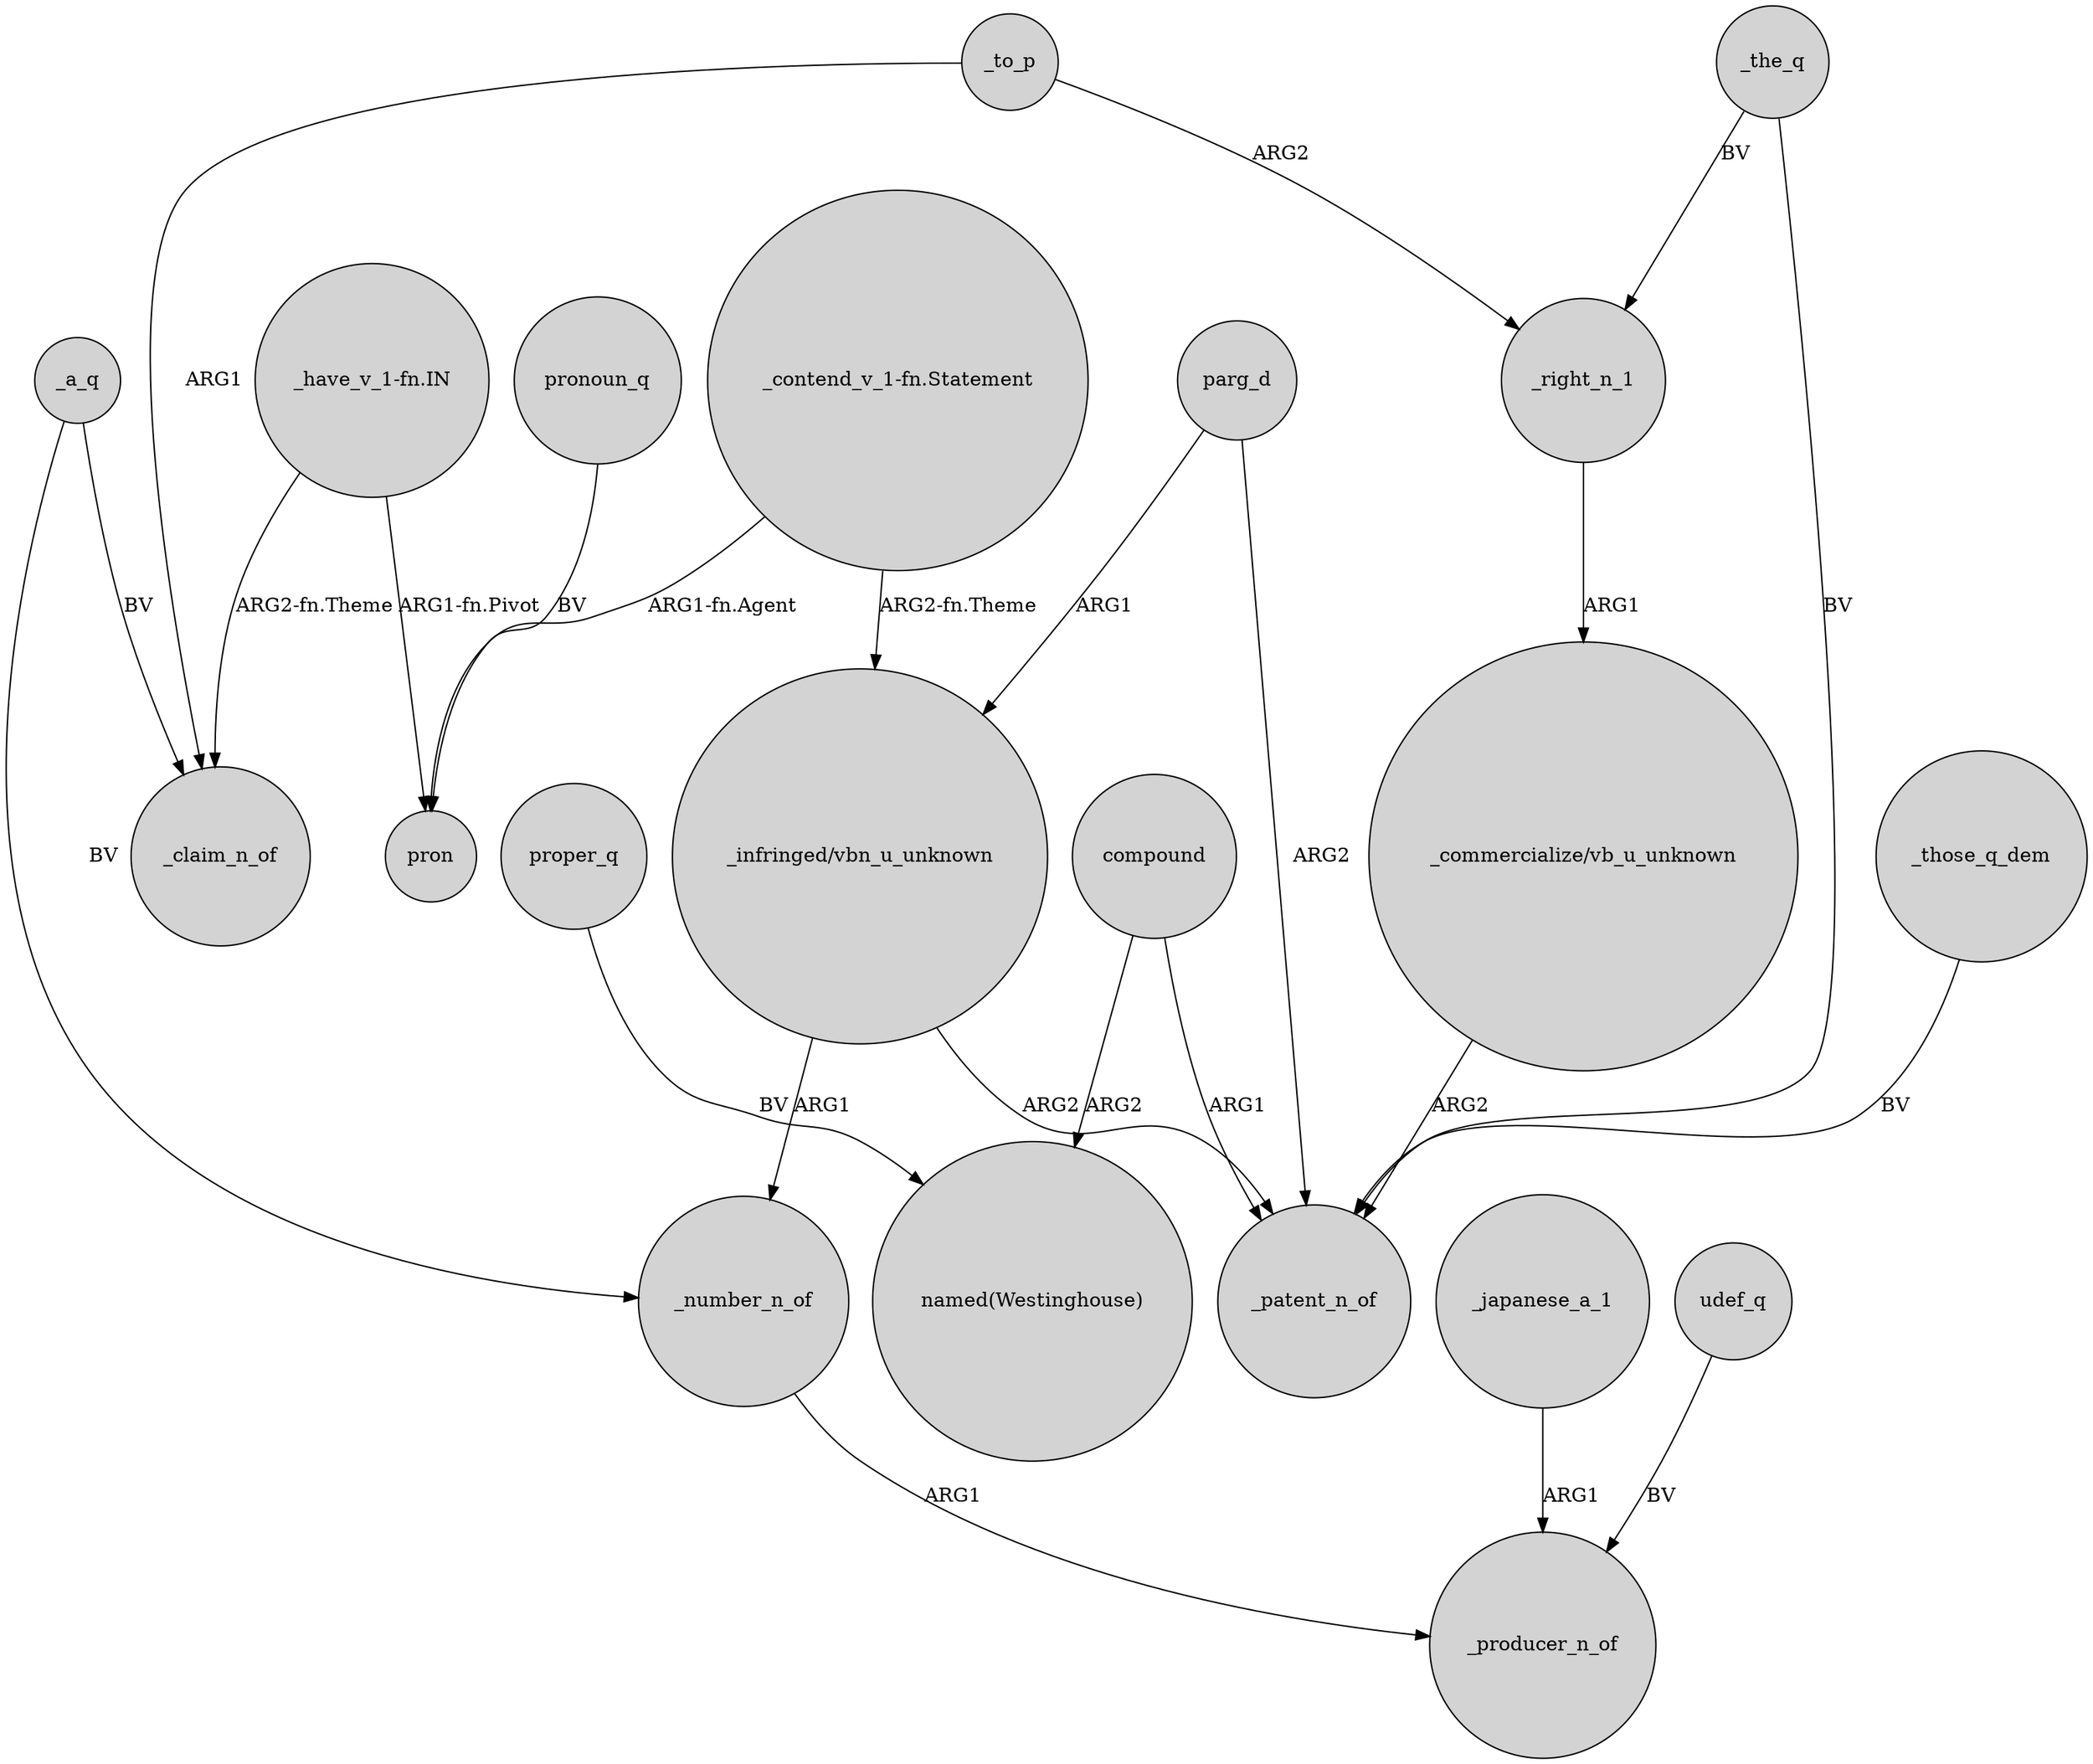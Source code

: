 digraph {
	node [shape=circle style=filled]
	_a_q -> _claim_n_of [label=BV]
	"_infringed/vbn_u_unknown" -> _patent_n_of [label=ARG2]
	_a_q -> _number_n_of [label=BV]
	compound -> _patent_n_of [label=ARG1]
	_the_q -> _patent_n_of [label=BV]
	compound -> "named(Westinghouse)" [label=ARG2]
	proper_q -> "named(Westinghouse)" [label=BV]
	"_infringed/vbn_u_unknown" -> _number_n_of [label=ARG1]
	"_contend_v_1-fn.Statement" -> pron [label="ARG1-fn.Agent"]
	"_have_v_1-fn.IN" -> pron [label="ARG1-fn.Pivot"]
	parg_d -> "_infringed/vbn_u_unknown" [label=ARG1]
	_to_p -> _right_n_1 [label=ARG2]
	pronoun_q -> pron [label=BV]
	_those_q_dem -> _patent_n_of [label=BV]
	_number_n_of -> _producer_n_of [label=ARG1]
	_to_p -> _claim_n_of [label=ARG1]
	_japanese_a_1 -> _producer_n_of [label=ARG1]
	_the_q -> _right_n_1 [label=BV]
	"_contend_v_1-fn.Statement" -> "_infringed/vbn_u_unknown" [label="ARG2-fn.Theme"]
	"_have_v_1-fn.IN" -> _claim_n_of [label="ARG2-fn.Theme"]
	_right_n_1 -> "_commercialize/vb_u_unknown" [label=ARG1]
	parg_d -> _patent_n_of [label=ARG2]
	udef_q -> _producer_n_of [label=BV]
	"_commercialize/vb_u_unknown" -> _patent_n_of [label=ARG2]
}
